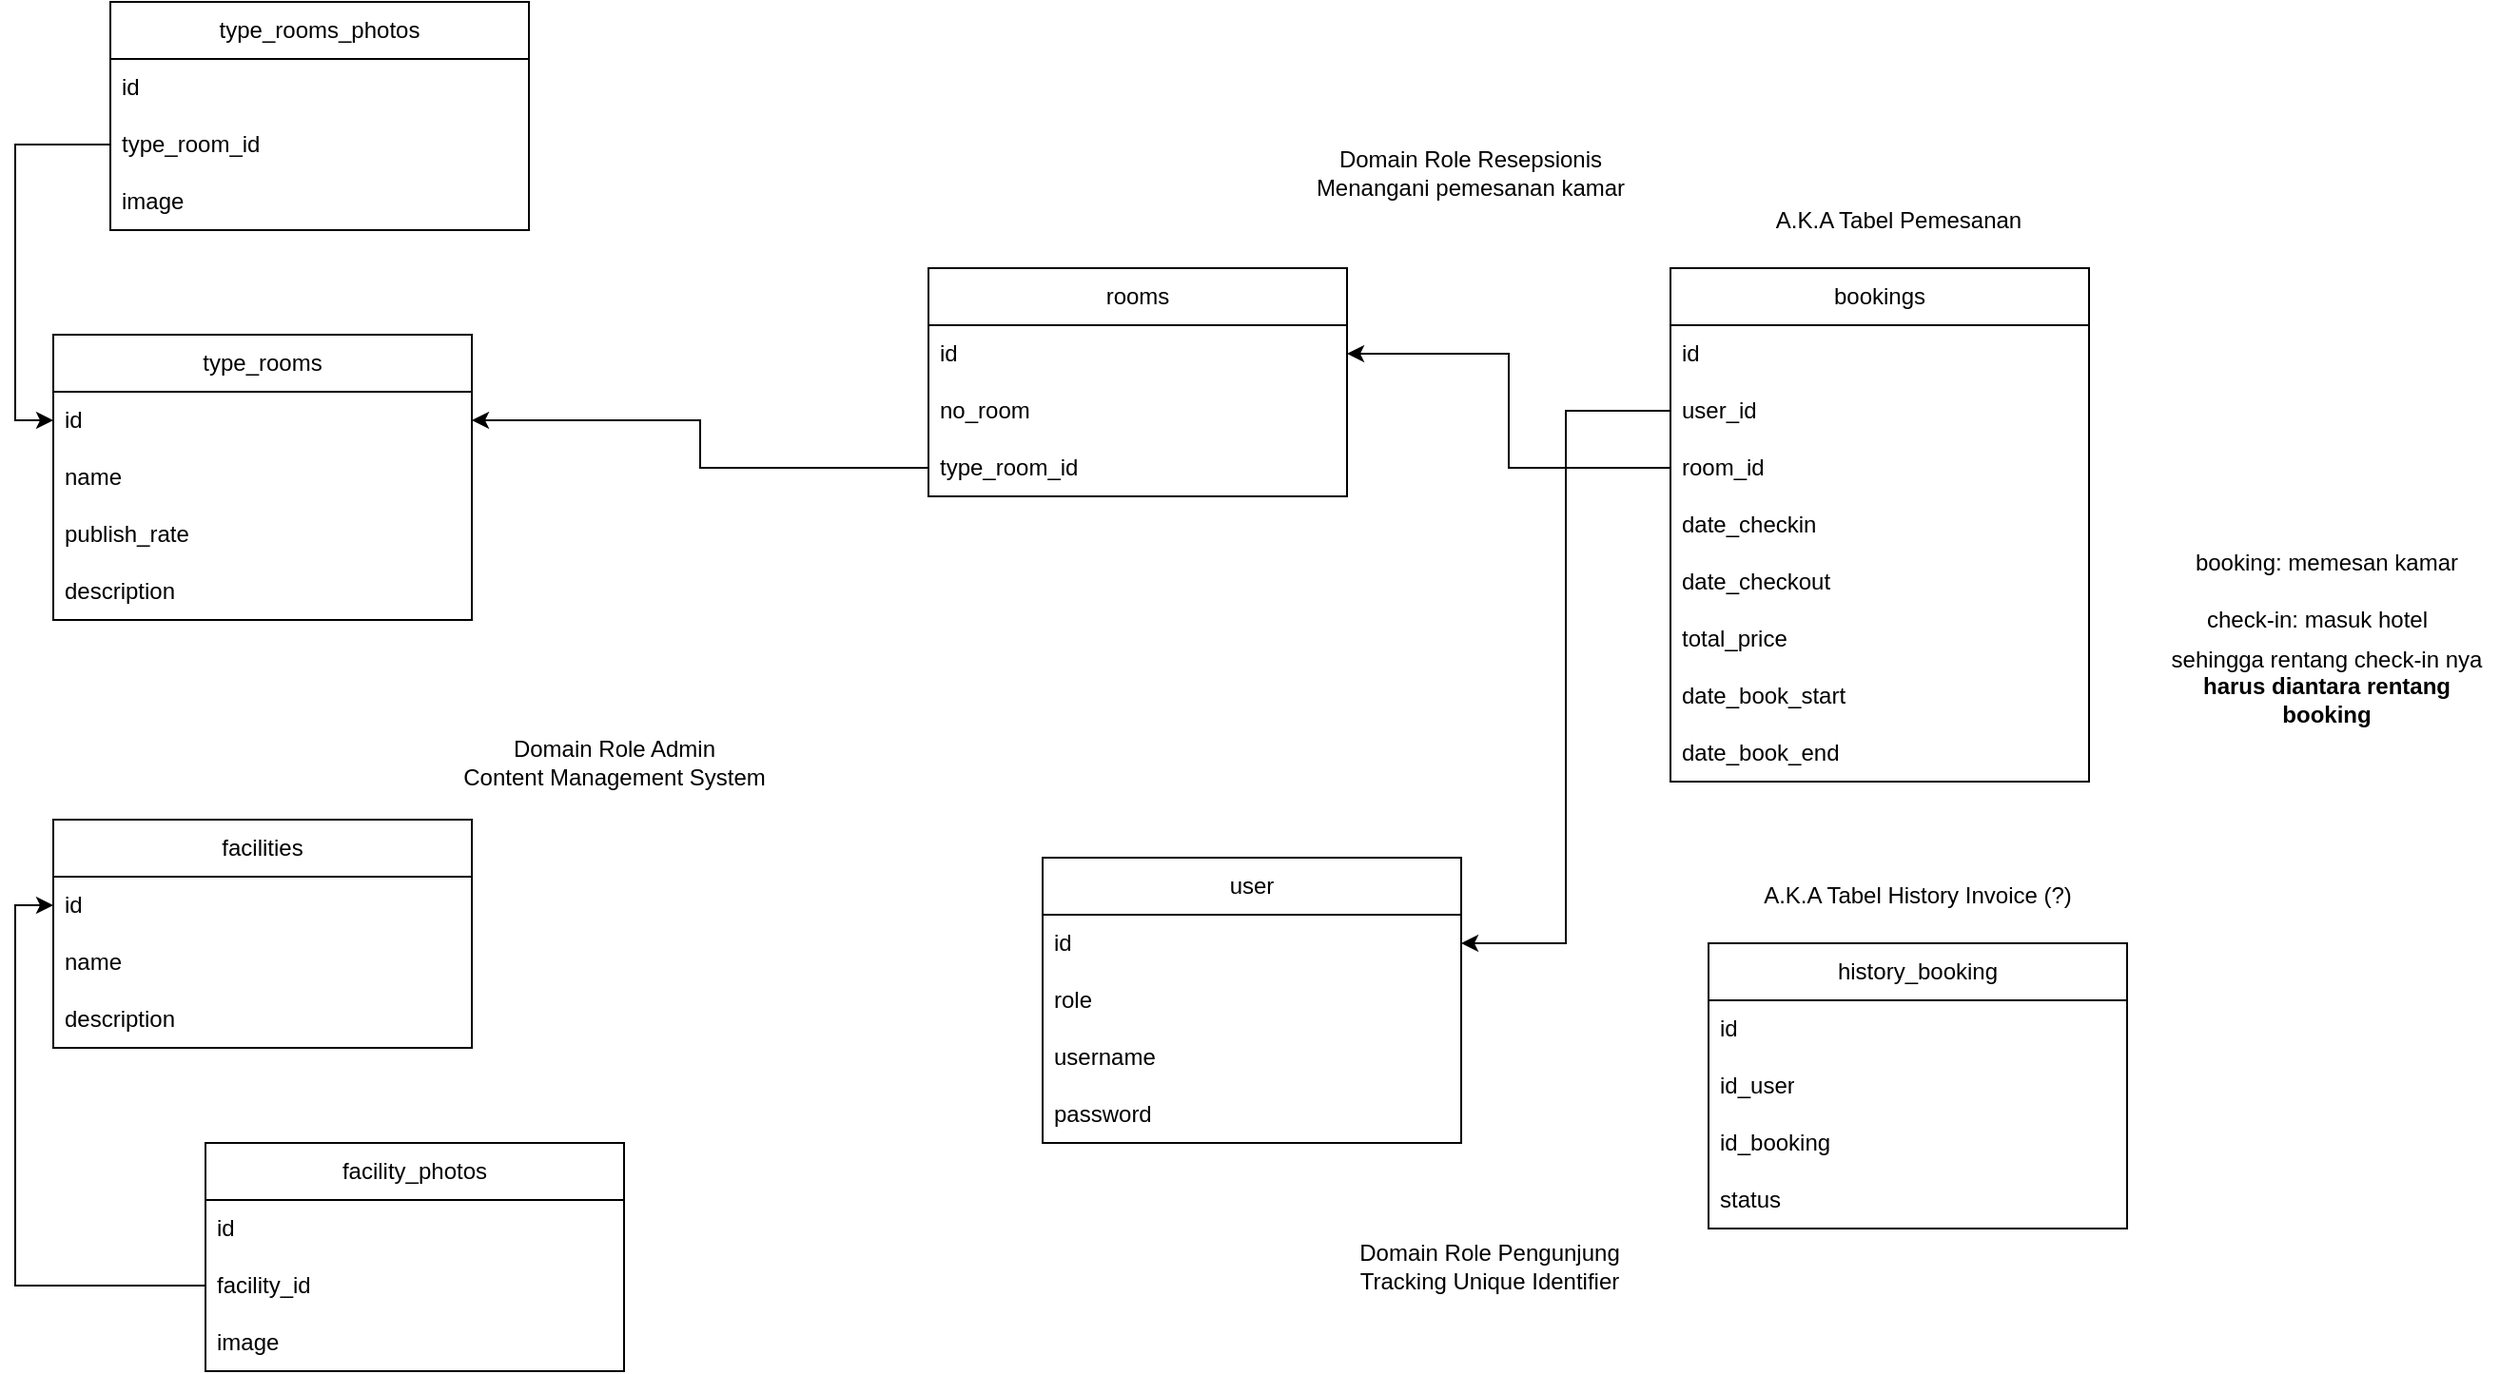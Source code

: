 <mxfile version="22.0.2" type="device">
  <diagram name="Page-1" id="umP3yjecLWo_KKQlQwzq">
    <mxGraphModel dx="2284" dy="828" grid="1" gridSize="10" guides="1" tooltips="1" connect="1" arrows="1" fold="1" page="1" pageScale="1" pageWidth="850" pageHeight="1100" math="0" shadow="0">
      <root>
        <mxCell id="0" />
        <mxCell id="1" parent="0" />
        <mxCell id="SCHdPOAoe2JzfiP7QqML-1" value="rooms" style="swimlane;fontStyle=0;childLayout=stackLayout;horizontal=1;startSize=30;horizontalStack=0;resizeParent=1;resizeParentMax=0;resizeLast=0;collapsible=1;marginBottom=0;whiteSpace=wrap;html=1;" parent="1" vertex="1">
          <mxGeometry x="290" y="140" width="220" height="120" as="geometry">
            <mxRectangle x="180" y="220" width="70" height="30" as="alternateBounds" />
          </mxGeometry>
        </mxCell>
        <mxCell id="SCHdPOAoe2JzfiP7QqML-2" value="id" style="text;strokeColor=none;fillColor=none;align=left;verticalAlign=middle;spacingLeft=4;spacingRight=4;overflow=hidden;points=[[0,0.5],[1,0.5]];portConstraint=eastwest;rotatable=0;whiteSpace=wrap;html=1;" parent="SCHdPOAoe2JzfiP7QqML-1" vertex="1">
          <mxGeometry y="30" width="220" height="30" as="geometry" />
        </mxCell>
        <mxCell id="SCHdPOAoe2JzfiP7QqML-3" value="no_room" style="text;strokeColor=none;fillColor=none;align=left;verticalAlign=middle;spacingLeft=4;spacingRight=4;overflow=hidden;points=[[0,0.5],[1,0.5]];portConstraint=eastwest;rotatable=0;whiteSpace=wrap;html=1;" parent="SCHdPOAoe2JzfiP7QqML-1" vertex="1">
          <mxGeometry y="60" width="220" height="30" as="geometry" />
        </mxCell>
        <mxCell id="SCHdPOAoe2JzfiP7QqML-4" value="type_room_id" style="text;strokeColor=none;fillColor=none;align=left;verticalAlign=middle;spacingLeft=4;spacingRight=4;overflow=hidden;points=[[0,0.5],[1,0.5]];portConstraint=eastwest;rotatable=0;whiteSpace=wrap;html=1;" parent="SCHdPOAoe2JzfiP7QqML-1" vertex="1">
          <mxGeometry y="90" width="220" height="30" as="geometry" />
        </mxCell>
        <mxCell id="SCHdPOAoe2JzfiP7QqML-7" value="bookings" style="swimlane;fontStyle=0;childLayout=stackLayout;horizontal=1;startSize=30;horizontalStack=0;resizeParent=1;resizeParentMax=0;resizeLast=0;collapsible=1;marginBottom=0;whiteSpace=wrap;html=1;" parent="1" vertex="1">
          <mxGeometry x="680" y="140" width="220" height="270" as="geometry">
            <mxRectangle x="180" y="220" width="70" height="30" as="alternateBounds" />
          </mxGeometry>
        </mxCell>
        <mxCell id="SCHdPOAoe2JzfiP7QqML-8" value="id" style="text;strokeColor=none;fillColor=none;align=left;verticalAlign=middle;spacingLeft=4;spacingRight=4;overflow=hidden;points=[[0,0.5],[1,0.5]];portConstraint=eastwest;rotatable=0;whiteSpace=wrap;html=1;" parent="SCHdPOAoe2JzfiP7QqML-7" vertex="1">
          <mxGeometry y="30" width="220" height="30" as="geometry" />
        </mxCell>
        <mxCell id="SCHdPOAoe2JzfiP7QqML-9" value="user_id" style="text;strokeColor=none;fillColor=none;align=left;verticalAlign=middle;spacingLeft=4;spacingRight=4;overflow=hidden;points=[[0,0.5],[1,0.5]];portConstraint=eastwest;rotatable=0;whiteSpace=wrap;html=1;" parent="SCHdPOAoe2JzfiP7QqML-7" vertex="1">
          <mxGeometry y="60" width="220" height="30" as="geometry" />
        </mxCell>
        <mxCell id="SCHdPOAoe2JzfiP7QqML-10" value="room_id" style="text;strokeColor=none;fillColor=none;align=left;verticalAlign=middle;spacingLeft=4;spacingRight=4;overflow=hidden;points=[[0,0.5],[1,0.5]];portConstraint=eastwest;rotatable=0;whiteSpace=wrap;html=1;" parent="SCHdPOAoe2JzfiP7QqML-7" vertex="1">
          <mxGeometry y="90" width="220" height="30" as="geometry" />
        </mxCell>
        <mxCell id="SCHdPOAoe2JzfiP7QqML-11" value="date_checkin" style="text;strokeColor=none;fillColor=none;align=left;verticalAlign=middle;spacingLeft=4;spacingRight=4;overflow=hidden;points=[[0,0.5],[1,0.5]];portConstraint=eastwest;rotatable=0;whiteSpace=wrap;html=1;" parent="SCHdPOAoe2JzfiP7QqML-7" vertex="1">
          <mxGeometry y="120" width="220" height="30" as="geometry" />
        </mxCell>
        <mxCell id="SCHdPOAoe2JzfiP7QqML-12" value="date_checkout" style="text;strokeColor=none;fillColor=none;align=left;verticalAlign=middle;spacingLeft=4;spacingRight=4;overflow=hidden;points=[[0,0.5],[1,0.5]];portConstraint=eastwest;rotatable=0;whiteSpace=wrap;html=1;" parent="SCHdPOAoe2JzfiP7QqML-7" vertex="1">
          <mxGeometry y="150" width="220" height="30" as="geometry" />
        </mxCell>
        <mxCell id="SCHdPOAoe2JzfiP7QqML-19" value="total_price" style="text;strokeColor=none;fillColor=none;align=left;verticalAlign=middle;spacingLeft=4;spacingRight=4;overflow=hidden;points=[[0,0.5],[1,0.5]];portConstraint=eastwest;rotatable=0;whiteSpace=wrap;html=1;" parent="SCHdPOAoe2JzfiP7QqML-7" vertex="1">
          <mxGeometry y="180" width="220" height="30" as="geometry" />
        </mxCell>
        <mxCell id="SCHdPOAoe2JzfiP7QqML-23" value="date_book_start" style="text;strokeColor=none;fillColor=none;align=left;verticalAlign=middle;spacingLeft=4;spacingRight=4;overflow=hidden;points=[[0,0.5],[1,0.5]];portConstraint=eastwest;rotatable=0;whiteSpace=wrap;html=1;" parent="SCHdPOAoe2JzfiP7QqML-7" vertex="1">
          <mxGeometry y="210" width="220" height="30" as="geometry" />
        </mxCell>
        <mxCell id="SCHdPOAoe2JzfiP7QqML-24" value="date_book_end" style="text;strokeColor=none;fillColor=none;align=left;verticalAlign=middle;spacingLeft=4;spacingRight=4;overflow=hidden;points=[[0,0.5],[1,0.5]];portConstraint=eastwest;rotatable=0;whiteSpace=wrap;html=1;" parent="SCHdPOAoe2JzfiP7QqML-7" vertex="1">
          <mxGeometry y="240" width="220" height="30" as="geometry" />
        </mxCell>
        <mxCell id="SCHdPOAoe2JzfiP7QqML-13" value="user" style="swimlane;fontStyle=0;childLayout=stackLayout;horizontal=1;startSize=30;horizontalStack=0;resizeParent=1;resizeParentMax=0;resizeLast=0;collapsible=1;marginBottom=0;whiteSpace=wrap;html=1;" parent="1" vertex="1">
          <mxGeometry x="350" y="450" width="220" height="150" as="geometry">
            <mxRectangle x="180" y="220" width="70" height="30" as="alternateBounds" />
          </mxGeometry>
        </mxCell>
        <mxCell id="SCHdPOAoe2JzfiP7QqML-14" value="id" style="text;strokeColor=none;fillColor=none;align=left;verticalAlign=middle;spacingLeft=4;spacingRight=4;overflow=hidden;points=[[0,0.5],[1,0.5]];portConstraint=eastwest;rotatable=0;whiteSpace=wrap;html=1;" parent="SCHdPOAoe2JzfiP7QqML-13" vertex="1">
          <mxGeometry y="30" width="220" height="30" as="geometry" />
        </mxCell>
        <mxCell id="SCHdPOAoe2JzfiP7QqML-15" value="role" style="text;strokeColor=none;fillColor=none;align=left;verticalAlign=middle;spacingLeft=4;spacingRight=4;overflow=hidden;points=[[0,0.5],[1,0.5]];portConstraint=eastwest;rotatable=0;whiteSpace=wrap;html=1;" parent="SCHdPOAoe2JzfiP7QqML-13" vertex="1">
          <mxGeometry y="60" width="220" height="30" as="geometry" />
        </mxCell>
        <mxCell id="SCHdPOAoe2JzfiP7QqML-16" value="username" style="text;strokeColor=none;fillColor=none;align=left;verticalAlign=middle;spacingLeft=4;spacingRight=4;overflow=hidden;points=[[0,0.5],[1,0.5]];portConstraint=eastwest;rotatable=0;whiteSpace=wrap;html=1;" parent="SCHdPOAoe2JzfiP7QqML-13" vertex="1">
          <mxGeometry y="90" width="220" height="30" as="geometry" />
        </mxCell>
        <mxCell id="SCHdPOAoe2JzfiP7QqML-17" value="password" style="text;strokeColor=none;fillColor=none;align=left;verticalAlign=middle;spacingLeft=4;spacingRight=4;overflow=hidden;points=[[0,0.5],[1,0.5]];portConstraint=eastwest;rotatable=0;whiteSpace=wrap;html=1;" parent="SCHdPOAoe2JzfiP7QqML-13" vertex="1">
          <mxGeometry y="120" width="220" height="30" as="geometry" />
        </mxCell>
        <mxCell id="SCHdPOAoe2JzfiP7QqML-20" style="edgeStyle=orthogonalEdgeStyle;rounded=0;orthogonalLoop=1;jettySize=auto;html=1;entryX=1;entryY=0.5;entryDx=0;entryDy=0;" parent="1" source="SCHdPOAoe2JzfiP7QqML-9" target="SCHdPOAoe2JzfiP7QqML-14" edge="1">
          <mxGeometry relative="1" as="geometry" />
        </mxCell>
        <mxCell id="cgoCSOiUm6IaWYiiAatw-7" value="A.K.A Tabel Pemesanan" style="text;html=1;strokeColor=none;fillColor=none;align=center;verticalAlign=middle;whiteSpace=wrap;rounded=0;" vertex="1" parent="1">
          <mxGeometry x="730" y="100" width="140" height="30" as="geometry" />
        </mxCell>
        <mxCell id="cgoCSOiUm6IaWYiiAatw-8" value="history_booking" style="swimlane;fontStyle=0;childLayout=stackLayout;horizontal=1;startSize=30;horizontalStack=0;resizeParent=1;resizeParentMax=0;resizeLast=0;collapsible=1;marginBottom=0;whiteSpace=wrap;html=1;" vertex="1" parent="1">
          <mxGeometry x="700" y="495" width="220" height="150" as="geometry">
            <mxRectangle x="180" y="220" width="70" height="30" as="alternateBounds" />
          </mxGeometry>
        </mxCell>
        <mxCell id="cgoCSOiUm6IaWYiiAatw-9" value="id" style="text;strokeColor=none;fillColor=none;align=left;verticalAlign=middle;spacingLeft=4;spacingRight=4;overflow=hidden;points=[[0,0.5],[1,0.5]];portConstraint=eastwest;rotatable=0;whiteSpace=wrap;html=1;" vertex="1" parent="cgoCSOiUm6IaWYiiAatw-8">
          <mxGeometry y="30" width="220" height="30" as="geometry" />
        </mxCell>
        <mxCell id="cgoCSOiUm6IaWYiiAatw-23" value="id_user" style="text;strokeColor=none;fillColor=none;align=left;verticalAlign=middle;spacingLeft=4;spacingRight=4;overflow=hidden;points=[[0,0.5],[1,0.5]];portConstraint=eastwest;rotatable=0;whiteSpace=wrap;html=1;" vertex="1" parent="cgoCSOiUm6IaWYiiAatw-8">
          <mxGeometry y="60" width="220" height="30" as="geometry" />
        </mxCell>
        <mxCell id="cgoCSOiUm6IaWYiiAatw-24" value="id_booking" style="text;strokeColor=none;fillColor=none;align=left;verticalAlign=middle;spacingLeft=4;spacingRight=4;overflow=hidden;points=[[0,0.5],[1,0.5]];portConstraint=eastwest;rotatable=0;whiteSpace=wrap;html=1;" vertex="1" parent="cgoCSOiUm6IaWYiiAatw-8">
          <mxGeometry y="90" width="220" height="30" as="geometry" />
        </mxCell>
        <mxCell id="cgoCSOiUm6IaWYiiAatw-25" value="status" style="text;strokeColor=none;fillColor=none;align=left;verticalAlign=middle;spacingLeft=4;spacingRight=4;overflow=hidden;points=[[0,0.5],[1,0.5]];portConstraint=eastwest;rotatable=0;whiteSpace=wrap;html=1;" vertex="1" parent="cgoCSOiUm6IaWYiiAatw-8">
          <mxGeometry y="120" width="220" height="30" as="geometry" />
        </mxCell>
        <mxCell id="cgoCSOiUm6IaWYiiAatw-17" value="type_rooms" style="swimlane;fontStyle=0;childLayout=stackLayout;horizontal=1;startSize=30;horizontalStack=0;resizeParent=1;resizeParentMax=0;resizeLast=0;collapsible=1;marginBottom=0;whiteSpace=wrap;html=1;" vertex="1" parent="1">
          <mxGeometry x="-170" y="175" width="220" height="150" as="geometry">
            <mxRectangle x="180" y="220" width="70" height="30" as="alternateBounds" />
          </mxGeometry>
        </mxCell>
        <mxCell id="cgoCSOiUm6IaWYiiAatw-18" value="id" style="text;strokeColor=none;fillColor=none;align=left;verticalAlign=middle;spacingLeft=4;spacingRight=4;overflow=hidden;points=[[0,0.5],[1,0.5]];portConstraint=eastwest;rotatable=0;whiteSpace=wrap;html=1;" vertex="1" parent="cgoCSOiUm6IaWYiiAatw-17">
          <mxGeometry y="30" width="220" height="30" as="geometry" />
        </mxCell>
        <mxCell id="cgoCSOiUm6IaWYiiAatw-19" value="name" style="text;strokeColor=none;fillColor=none;align=left;verticalAlign=middle;spacingLeft=4;spacingRight=4;overflow=hidden;points=[[0,0.5],[1,0.5]];portConstraint=eastwest;rotatable=0;whiteSpace=wrap;html=1;" vertex="1" parent="cgoCSOiUm6IaWYiiAatw-17">
          <mxGeometry y="60" width="220" height="30" as="geometry" />
        </mxCell>
        <mxCell id="cgoCSOiUm6IaWYiiAatw-22" value="publish_rate" style="text;strokeColor=none;fillColor=none;align=left;verticalAlign=middle;spacingLeft=4;spacingRight=4;overflow=hidden;points=[[0,0.5],[1,0.5]];portConstraint=eastwest;rotatable=0;whiteSpace=wrap;html=1;" vertex="1" parent="cgoCSOiUm6IaWYiiAatw-17">
          <mxGeometry y="90" width="220" height="30" as="geometry" />
        </mxCell>
        <mxCell id="cgoCSOiUm6IaWYiiAatw-30" value="description" style="text;strokeColor=none;fillColor=none;align=left;verticalAlign=middle;spacingLeft=4;spacingRight=4;overflow=hidden;points=[[0,0.5],[1,0.5]];portConstraint=eastwest;rotatable=0;whiteSpace=wrap;html=1;" vertex="1" parent="cgoCSOiUm6IaWYiiAatw-17">
          <mxGeometry y="120" width="220" height="30" as="geometry" />
        </mxCell>
        <mxCell id="cgoCSOiUm6IaWYiiAatw-26" value="A.K.A Tabel History Invoice (?)" style="text;html=1;strokeColor=none;fillColor=none;align=center;verticalAlign=middle;whiteSpace=wrap;rounded=0;" vertex="1" parent="1">
          <mxGeometry x="720" y="455" width="180" height="30" as="geometry" />
        </mxCell>
        <mxCell id="cgoCSOiUm6IaWYiiAatw-27" value="Domain Role Admin&lt;br&gt;Content Management System" style="text;html=1;strokeColor=none;fillColor=none;align=center;verticalAlign=middle;whiteSpace=wrap;rounded=0;" vertex="1" parent="1">
          <mxGeometry x="40" y="380" width="170" height="40" as="geometry" />
        </mxCell>
        <mxCell id="cgoCSOiUm6IaWYiiAatw-28" value="Domain Role Pengunjung&lt;br&gt;Tracking Unique Identifier" style="text;html=1;strokeColor=none;fillColor=none;align=center;verticalAlign=middle;whiteSpace=wrap;rounded=0;" vertex="1" parent="1">
          <mxGeometry x="500" y="645" width="170" height="40" as="geometry" />
        </mxCell>
        <mxCell id="cgoCSOiUm6IaWYiiAatw-29" value="Domain Role Resepsionis&lt;br&gt;Menangani pemesanan kamar" style="text;html=1;strokeColor=none;fillColor=none;align=center;verticalAlign=middle;whiteSpace=wrap;rounded=0;" vertex="1" parent="1">
          <mxGeometry x="490" y="70" width="170" height="40" as="geometry" />
        </mxCell>
        <mxCell id="cgoCSOiUm6IaWYiiAatw-32" value="facilities" style="swimlane;fontStyle=0;childLayout=stackLayout;horizontal=1;startSize=30;horizontalStack=0;resizeParent=1;resizeParentMax=0;resizeLast=0;collapsible=1;marginBottom=0;whiteSpace=wrap;html=1;" vertex="1" parent="1">
          <mxGeometry x="-170" y="430" width="220" height="120" as="geometry">
            <mxRectangle x="180" y="220" width="70" height="30" as="alternateBounds" />
          </mxGeometry>
        </mxCell>
        <mxCell id="cgoCSOiUm6IaWYiiAatw-33" value="id" style="text;strokeColor=none;fillColor=none;align=left;verticalAlign=middle;spacingLeft=4;spacingRight=4;overflow=hidden;points=[[0,0.5],[1,0.5]];portConstraint=eastwest;rotatable=0;whiteSpace=wrap;html=1;" vertex="1" parent="cgoCSOiUm6IaWYiiAatw-32">
          <mxGeometry y="30" width="220" height="30" as="geometry" />
        </mxCell>
        <mxCell id="cgoCSOiUm6IaWYiiAatw-34" value="name" style="text;strokeColor=none;fillColor=none;align=left;verticalAlign=middle;spacingLeft=4;spacingRight=4;overflow=hidden;points=[[0,0.5],[1,0.5]];portConstraint=eastwest;rotatable=0;whiteSpace=wrap;html=1;" vertex="1" parent="cgoCSOiUm6IaWYiiAatw-32">
          <mxGeometry y="60" width="220" height="30" as="geometry" />
        </mxCell>
        <mxCell id="cgoCSOiUm6IaWYiiAatw-36" value="description" style="text;strokeColor=none;fillColor=none;align=left;verticalAlign=middle;spacingLeft=4;spacingRight=4;overflow=hidden;points=[[0,0.5],[1,0.5]];portConstraint=eastwest;rotatable=0;whiteSpace=wrap;html=1;" vertex="1" parent="cgoCSOiUm6IaWYiiAatw-32">
          <mxGeometry y="90" width="220" height="30" as="geometry" />
        </mxCell>
        <mxCell id="cgoCSOiUm6IaWYiiAatw-38" style="edgeStyle=orthogonalEdgeStyle;rounded=0;orthogonalLoop=1;jettySize=auto;html=1;exitX=0;exitY=0.5;exitDx=0;exitDy=0;entryX=1;entryY=0.5;entryDx=0;entryDy=0;" edge="1" parent="1" source="SCHdPOAoe2JzfiP7QqML-10" target="SCHdPOAoe2JzfiP7QqML-2">
          <mxGeometry relative="1" as="geometry" />
        </mxCell>
        <mxCell id="cgoCSOiUm6IaWYiiAatw-39" style="edgeStyle=orthogonalEdgeStyle;rounded=0;orthogonalLoop=1;jettySize=auto;html=1;entryX=1;entryY=0.5;entryDx=0;entryDy=0;" edge="1" parent="1" source="SCHdPOAoe2JzfiP7QqML-4" target="cgoCSOiUm6IaWYiiAatw-18">
          <mxGeometry relative="1" as="geometry" />
        </mxCell>
        <mxCell id="cgoCSOiUm6IaWYiiAatw-40" value="check-in: masuk hotel" style="text;html=1;strokeColor=none;fillColor=none;align=center;verticalAlign=middle;whiteSpace=wrap;rounded=0;" vertex="1" parent="1">
          <mxGeometry x="950" y="310" width="140" height="30" as="geometry" />
        </mxCell>
        <mxCell id="cgoCSOiUm6IaWYiiAatw-41" value="booking: memesan kamar" style="text;html=1;strokeColor=none;fillColor=none;align=center;verticalAlign=middle;whiteSpace=wrap;rounded=0;" vertex="1" parent="1">
          <mxGeometry x="950" y="280" width="150" height="30" as="geometry" />
        </mxCell>
        <mxCell id="cgoCSOiUm6IaWYiiAatw-42" style="edgeStyle=orthogonalEdgeStyle;rounded=0;orthogonalLoop=1;jettySize=auto;html=1;exitX=0.5;exitY=1;exitDx=0;exitDy=0;" edge="1" parent="1" source="cgoCSOiUm6IaWYiiAatw-40" target="cgoCSOiUm6IaWYiiAatw-40">
          <mxGeometry relative="1" as="geometry" />
        </mxCell>
        <mxCell id="cgoCSOiUm6IaWYiiAatw-43" value="sehingga rentang check-in nya &lt;b&gt;harus diantara rentang booking&lt;/b&gt;" style="text;html=1;strokeColor=none;fillColor=none;align=center;verticalAlign=middle;whiteSpace=wrap;rounded=0;" vertex="1" parent="1">
          <mxGeometry x="935" y="340" width="180" height="40" as="geometry" />
        </mxCell>
        <mxCell id="cgoCSOiUm6IaWYiiAatw-44" value="facility_photos" style="swimlane;fontStyle=0;childLayout=stackLayout;horizontal=1;startSize=30;horizontalStack=0;resizeParent=1;resizeParentMax=0;resizeLast=0;collapsible=1;marginBottom=0;whiteSpace=wrap;html=1;" vertex="1" parent="1">
          <mxGeometry x="-90" y="600" width="220" height="120" as="geometry">
            <mxRectangle x="180" y="220" width="70" height="30" as="alternateBounds" />
          </mxGeometry>
        </mxCell>
        <mxCell id="cgoCSOiUm6IaWYiiAatw-45" value="id" style="text;strokeColor=none;fillColor=none;align=left;verticalAlign=middle;spacingLeft=4;spacingRight=4;overflow=hidden;points=[[0,0.5],[1,0.5]];portConstraint=eastwest;rotatable=0;whiteSpace=wrap;html=1;" vertex="1" parent="cgoCSOiUm6IaWYiiAatw-44">
          <mxGeometry y="30" width="220" height="30" as="geometry" />
        </mxCell>
        <mxCell id="cgoCSOiUm6IaWYiiAatw-46" value="facility_id" style="text;strokeColor=none;fillColor=none;align=left;verticalAlign=middle;spacingLeft=4;spacingRight=4;overflow=hidden;points=[[0,0.5],[1,0.5]];portConstraint=eastwest;rotatable=0;whiteSpace=wrap;html=1;" vertex="1" parent="cgoCSOiUm6IaWYiiAatw-44">
          <mxGeometry y="60" width="220" height="30" as="geometry" />
        </mxCell>
        <mxCell id="cgoCSOiUm6IaWYiiAatw-48" value="image" style="text;strokeColor=none;fillColor=none;align=left;verticalAlign=middle;spacingLeft=4;spacingRight=4;overflow=hidden;points=[[0,0.5],[1,0.5]];portConstraint=eastwest;rotatable=0;whiteSpace=wrap;html=1;" vertex="1" parent="cgoCSOiUm6IaWYiiAatw-44">
          <mxGeometry y="90" width="220" height="30" as="geometry" />
        </mxCell>
        <mxCell id="cgoCSOiUm6IaWYiiAatw-49" style="edgeStyle=orthogonalEdgeStyle;rounded=0;orthogonalLoop=1;jettySize=auto;html=1;entryX=0;entryY=0.5;entryDx=0;entryDy=0;" edge="1" parent="1" source="cgoCSOiUm6IaWYiiAatw-46" target="cgoCSOiUm6IaWYiiAatw-33">
          <mxGeometry relative="1" as="geometry" />
        </mxCell>
        <mxCell id="cgoCSOiUm6IaWYiiAatw-50" value="type_rooms_photos" style="swimlane;fontStyle=0;childLayout=stackLayout;horizontal=1;startSize=30;horizontalStack=0;resizeParent=1;resizeParentMax=0;resizeLast=0;collapsible=1;marginBottom=0;whiteSpace=wrap;html=1;" vertex="1" parent="1">
          <mxGeometry x="-140" width="220" height="120" as="geometry">
            <mxRectangle x="180" y="220" width="70" height="30" as="alternateBounds" />
          </mxGeometry>
        </mxCell>
        <mxCell id="cgoCSOiUm6IaWYiiAatw-51" value="id" style="text;strokeColor=none;fillColor=none;align=left;verticalAlign=middle;spacingLeft=4;spacingRight=4;overflow=hidden;points=[[0,0.5],[1,0.5]];portConstraint=eastwest;rotatable=0;whiteSpace=wrap;html=1;" vertex="1" parent="cgoCSOiUm6IaWYiiAatw-50">
          <mxGeometry y="30" width="220" height="30" as="geometry" />
        </mxCell>
        <mxCell id="cgoCSOiUm6IaWYiiAatw-52" value="type_room_id" style="text;strokeColor=none;fillColor=none;align=left;verticalAlign=middle;spacingLeft=4;spacingRight=4;overflow=hidden;points=[[0,0.5],[1,0.5]];portConstraint=eastwest;rotatable=0;whiteSpace=wrap;html=1;" vertex="1" parent="cgoCSOiUm6IaWYiiAatw-50">
          <mxGeometry y="60" width="220" height="30" as="geometry" />
        </mxCell>
        <mxCell id="cgoCSOiUm6IaWYiiAatw-53" value="image" style="text;strokeColor=none;fillColor=none;align=left;verticalAlign=middle;spacingLeft=4;spacingRight=4;overflow=hidden;points=[[0,0.5],[1,0.5]];portConstraint=eastwest;rotatable=0;whiteSpace=wrap;html=1;" vertex="1" parent="cgoCSOiUm6IaWYiiAatw-50">
          <mxGeometry y="90" width="220" height="30" as="geometry" />
        </mxCell>
        <mxCell id="cgoCSOiUm6IaWYiiAatw-54" style="edgeStyle=orthogonalEdgeStyle;rounded=0;orthogonalLoop=1;jettySize=auto;html=1;entryX=0;entryY=0.5;entryDx=0;entryDy=0;" edge="1" parent="1" source="cgoCSOiUm6IaWYiiAatw-52" target="cgoCSOiUm6IaWYiiAatw-18">
          <mxGeometry relative="1" as="geometry" />
        </mxCell>
      </root>
    </mxGraphModel>
  </diagram>
</mxfile>
